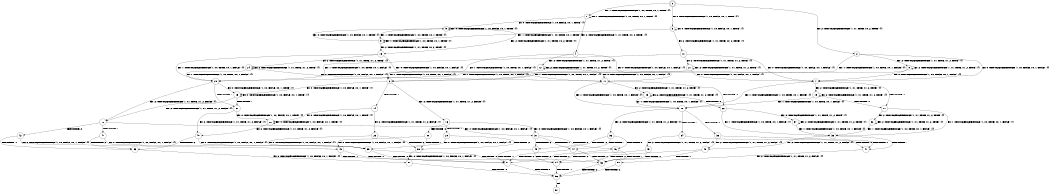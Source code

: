 digraph BCG {
size = "7, 10.5";
center = TRUE;
node [shape = circle];
0 [peripheries = 2];
0 -> 1 [label = "EX !1 !ATOMIC_EXCH_BRANCH (1, +0, TRUE, +0, 1, TRUE) !{}"];
0 -> 2 [label = "EX !2 !ATOMIC_EXCH_BRANCH (1, +1, TRUE, +0, 2, TRUE) !{}"];
0 -> 3 [label = "EX !0 !ATOMIC_EXCH_BRANCH (1, +0, FALSE, +0, 1, TRUE) !{}"];
1 -> 4 [label = "EX !2 !ATOMIC_EXCH_BRANCH (1, +1, TRUE, +0, 2, TRUE) !{}"];
1 -> 5 [label = "EX !0 !ATOMIC_EXCH_BRANCH (1, +0, FALSE, +0, 1, TRUE) !{}"];
1 -> 1 [label = "EX !1 !ATOMIC_EXCH_BRANCH (1, +0, TRUE, +0, 1, TRUE) !{}"];
2 -> 6 [label = "EX !1 !ATOMIC_EXCH_BRANCH (1, +0, TRUE, +0, 1, FALSE) !{}"];
2 -> 7 [label = "EX !0 !ATOMIC_EXCH_BRANCH (1, +0, FALSE, +0, 1, FALSE) !{}"];
2 -> 8 [label = "EX !2 !ATOMIC_EXCH_BRANCH (1, +1, TRUE, +1, 2, TRUE) !{}"];
3 -> 9 [label = "EX !1 !ATOMIC_EXCH_BRANCH (1, +0, TRUE, +0, 1, TRUE) !{}"];
3 -> 10 [label = "EX !2 !ATOMIC_EXCH_BRANCH (1, +1, TRUE, +0, 2, TRUE) !{}"];
3 -> 3 [label = "EX !0 !ATOMIC_EXCH_BRANCH (1, +0, FALSE, +0, 1, TRUE) !{}"];
4 -> 11 [label = "EX !0 !ATOMIC_EXCH_BRANCH (1, +0, FALSE, +0, 1, FALSE) !{}"];
4 -> 12 [label = "EX !2 !ATOMIC_EXCH_BRANCH (1, +1, TRUE, +1, 2, TRUE) !{}"];
4 -> 6 [label = "EX !1 !ATOMIC_EXCH_BRANCH (1, +0, TRUE, +0, 1, FALSE) !{}"];
5 -> 13 [label = "EX !2 !ATOMIC_EXCH_BRANCH (1, +1, TRUE, +0, 2, TRUE) !{}"];
5 -> 9 [label = "EX !1 !ATOMIC_EXCH_BRANCH (1, +0, TRUE, +0, 1, TRUE) !{}"];
5 -> 5 [label = "EX !0 !ATOMIC_EXCH_BRANCH (1, +0, FALSE, +0, 1, TRUE) !{}"];
6 -> 14 [label = "TERMINATE !1"];
6 -> 15 [label = "EX !0 !ATOMIC_EXCH_BRANCH (1, +0, FALSE, +0, 1, TRUE) !{}"];
6 -> 16 [label = "EX !2 !ATOMIC_EXCH_BRANCH (1, +1, TRUE, +1, 2, FALSE) !{}"];
7 -> 17 [label = "TERMINATE !0"];
7 -> 18 [label = "EX !1 !ATOMIC_EXCH_BRANCH (1, +0, TRUE, +0, 1, FALSE) !{}"];
7 -> 19 [label = "EX !2 !ATOMIC_EXCH_BRANCH (1, +1, TRUE, +1, 2, TRUE) !{}"];
8 -> 6 [label = "EX !1 !ATOMIC_EXCH_BRANCH (1, +0, TRUE, +0, 1, FALSE) !{}"];
8 -> 7 [label = "EX !0 !ATOMIC_EXCH_BRANCH (1, +0, FALSE, +0, 1, FALSE) !{}"];
8 -> 8 [label = "EX !2 !ATOMIC_EXCH_BRANCH (1, +1, TRUE, +1, 2, TRUE) !{}"];
9 -> 13 [label = "EX !2 !ATOMIC_EXCH_BRANCH (1, +1, TRUE, +0, 2, TRUE) !{}"];
9 -> 9 [label = "EX !1 !ATOMIC_EXCH_BRANCH (1, +0, TRUE, +0, 1, TRUE) !{}"];
9 -> 5 [label = "EX !0 !ATOMIC_EXCH_BRANCH (1, +0, FALSE, +0, 1, TRUE) !{}"];
10 -> 20 [label = "EX !1 !ATOMIC_EXCH_BRANCH (1, +0, TRUE, +0, 1, FALSE) !{}"];
10 -> 21 [label = "EX !2 !ATOMIC_EXCH_BRANCH (1, +1, TRUE, +1, 2, TRUE) !{}"];
10 -> 7 [label = "EX !0 !ATOMIC_EXCH_BRANCH (1, +0, FALSE, +0, 1, FALSE) !{}"];
11 -> 22 [label = "TERMINATE !0"];
11 -> 23 [label = "EX !2 !ATOMIC_EXCH_BRANCH (1, +1, TRUE, +1, 2, TRUE) !{}"];
11 -> 18 [label = "EX !1 !ATOMIC_EXCH_BRANCH (1, +0, TRUE, +0, 1, FALSE) !{}"];
12 -> 11 [label = "EX !0 !ATOMIC_EXCH_BRANCH (1, +0, FALSE, +0, 1, FALSE) !{}"];
12 -> 12 [label = "EX !2 !ATOMIC_EXCH_BRANCH (1, +1, TRUE, +1, 2, TRUE) !{}"];
12 -> 6 [label = "EX !1 !ATOMIC_EXCH_BRANCH (1, +0, TRUE, +0, 1, FALSE) !{}"];
13 -> 24 [label = "EX !2 !ATOMIC_EXCH_BRANCH (1, +1, TRUE, +1, 2, TRUE) !{}"];
13 -> 20 [label = "EX !1 !ATOMIC_EXCH_BRANCH (1, +0, TRUE, +0, 1, FALSE) !{}"];
13 -> 11 [label = "EX !0 !ATOMIC_EXCH_BRANCH (1, +0, FALSE, +0, 1, FALSE) !{}"];
14 -> 25 [label = "EX !2 !ATOMIC_EXCH_BRANCH (1, +1, TRUE, +1, 2, FALSE) !{}"];
14 -> 26 [label = "EX !0 !ATOMIC_EXCH_BRANCH (1, +0, FALSE, +0, 1, TRUE) !{}"];
15 -> 27 [label = "TERMINATE !1"];
15 -> 28 [label = "EX !2 !ATOMIC_EXCH_BRANCH (1, +1, TRUE, +1, 2, FALSE) !{}"];
15 -> 15 [label = "EX !0 !ATOMIC_EXCH_BRANCH (1, +0, FALSE, +0, 1, TRUE) !{}"];
16 -> 29 [label = "TERMINATE !1"];
16 -> 30 [label = "TERMINATE !2"];
16 -> 31 [label = "EX !0 !ATOMIC_EXCH_BRANCH (1, +0, FALSE, +0, 1, FALSE) !{}"];
17 -> 32 [label = "EX !2 !ATOMIC_EXCH_BRANCH (1, +1, TRUE, +1, 2, TRUE) !{}"];
17 -> 33 [label = "EX !1 !ATOMIC_EXCH_BRANCH (1, +0, TRUE, +0, 1, FALSE) !{}"];
18 -> 34 [label = "TERMINATE !1"];
18 -> 35 [label = "TERMINATE !0"];
18 -> 36 [label = "EX !2 !ATOMIC_EXCH_BRANCH (1, +1, TRUE, +1, 2, FALSE) !{}"];
19 -> 17 [label = "TERMINATE !0"];
19 -> 18 [label = "EX !1 !ATOMIC_EXCH_BRANCH (1, +0, TRUE, +0, 1, FALSE) !{}"];
19 -> 19 [label = "EX !2 !ATOMIC_EXCH_BRANCH (1, +1, TRUE, +1, 2, TRUE) !{}"];
20 -> 27 [label = "TERMINATE !1"];
20 -> 28 [label = "EX !2 !ATOMIC_EXCH_BRANCH (1, +1, TRUE, +1, 2, FALSE) !{}"];
20 -> 15 [label = "EX !0 !ATOMIC_EXCH_BRANCH (1, +0, FALSE, +0, 1, TRUE) !{}"];
21 -> 20 [label = "EX !1 !ATOMIC_EXCH_BRANCH (1, +0, TRUE, +0, 1, FALSE) !{}"];
21 -> 21 [label = "EX !2 !ATOMIC_EXCH_BRANCH (1, +1, TRUE, +1, 2, TRUE) !{}"];
21 -> 7 [label = "EX !0 !ATOMIC_EXCH_BRANCH (1, +0, FALSE, +0, 1, FALSE) !{}"];
22 -> 37 [label = "EX !2 !ATOMIC_EXCH_BRANCH (1, +1, TRUE, +1, 2, TRUE) !{}"];
22 -> 33 [label = "EX !1 !ATOMIC_EXCH_BRANCH (1, +0, TRUE, +0, 1, FALSE) !{}"];
23 -> 22 [label = "TERMINATE !0"];
23 -> 23 [label = "EX !2 !ATOMIC_EXCH_BRANCH (1, +1, TRUE, +1, 2, TRUE) !{}"];
23 -> 18 [label = "EX !1 !ATOMIC_EXCH_BRANCH (1, +0, TRUE, +0, 1, FALSE) !{}"];
24 -> 24 [label = "EX !2 !ATOMIC_EXCH_BRANCH (1, +1, TRUE, +1, 2, TRUE) !{}"];
24 -> 20 [label = "EX !1 !ATOMIC_EXCH_BRANCH (1, +0, TRUE, +0, 1, FALSE) !{}"];
24 -> 11 [label = "EX !0 !ATOMIC_EXCH_BRANCH (1, +0, FALSE, +0, 1, FALSE) !{}"];
25 -> 38 [label = "TERMINATE !2"];
25 -> 39 [label = "EX !0 !ATOMIC_EXCH_BRANCH (1, +0, FALSE, +0, 1, FALSE) !{}"];
26 -> 40 [label = "EX !2 !ATOMIC_EXCH_BRANCH (1, +1, TRUE, +1, 2, FALSE) !{}"];
26 -> 26 [label = "EX !0 !ATOMIC_EXCH_BRANCH (1, +0, FALSE, +0, 1, TRUE) !{}"];
27 -> 40 [label = "EX !2 !ATOMIC_EXCH_BRANCH (1, +1, TRUE, +1, 2, FALSE) !{}"];
27 -> 26 [label = "EX !0 !ATOMIC_EXCH_BRANCH (1, +0, FALSE, +0, 1, TRUE) !{}"];
28 -> 41 [label = "TERMINATE !1"];
28 -> 42 [label = "TERMINATE !2"];
28 -> 31 [label = "EX !0 !ATOMIC_EXCH_BRANCH (1, +0, FALSE, +0, 1, FALSE) !{}"];
29 -> 38 [label = "TERMINATE !2"];
29 -> 39 [label = "EX !0 !ATOMIC_EXCH_BRANCH (1, +0, FALSE, +0, 1, FALSE) !{}"];
30 -> 38 [label = "TERMINATE !1"];
30 -> 43 [label = "EX !0 !ATOMIC_EXCH_BRANCH (1, +0, FALSE, +0, 1, FALSE) !{}"];
31 -> 44 [label = "TERMINATE !1"];
31 -> 45 [label = "TERMINATE !2"];
31 -> 46 [label = "TERMINATE !0"];
32 -> 33 [label = "EX !1 !ATOMIC_EXCH_BRANCH (1, +0, TRUE, +0, 1, FALSE) !{}"];
32 -> 32 [label = "EX !2 !ATOMIC_EXCH_BRANCH (1, +1, TRUE, +1, 2, TRUE) !{}"];
33 -> 47 [label = "TERMINATE !1"];
33 -> 48 [label = "EX !2 !ATOMIC_EXCH_BRANCH (1, +1, TRUE, +1, 2, FALSE) !{}"];
34 -> 49 [label = "EX !2 !ATOMIC_EXCH_BRANCH (1, +1, TRUE, +1, 2, FALSE) !{}"];
34 -> 47 [label = "TERMINATE !0"];
35 -> 48 [label = "EX !2 !ATOMIC_EXCH_BRANCH (1, +1, TRUE, +1, 2, FALSE) !{}"];
35 -> 47 [label = "TERMINATE !1"];
36 -> 44 [label = "TERMINATE !1"];
36 -> 45 [label = "TERMINATE !2"];
36 -> 46 [label = "TERMINATE !0"];
37 -> 37 [label = "EX !2 !ATOMIC_EXCH_BRANCH (1, +1, TRUE, +1, 2, TRUE) !{}"];
37 -> 33 [label = "EX !1 !ATOMIC_EXCH_BRANCH (1, +0, TRUE, +0, 1, FALSE) !{}"];
38 -> 50 [label = "EX !0 !ATOMIC_EXCH_BRANCH (1, +0, FALSE, +0, 1, FALSE) !{}"];
39 -> 51 [label = "TERMINATE !2"];
39 -> 52 [label = "TERMINATE !0"];
40 -> 53 [label = "TERMINATE !2"];
40 -> 39 [label = "EX !0 !ATOMIC_EXCH_BRANCH (1, +0, FALSE, +0, 1, FALSE) !{}"];
41 -> 39 [label = "EX !0 !ATOMIC_EXCH_BRANCH (1, +0, FALSE, +0, 1, FALSE) !{}"];
41 -> 53 [label = "TERMINATE !2"];
42 -> 43 [label = "EX !0 !ATOMIC_EXCH_BRANCH (1, +0, FALSE, +0, 1, FALSE) !{}"];
42 -> 53 [label = "TERMINATE !1"];
43 -> 51 [label = "TERMINATE !1"];
43 -> 54 [label = "TERMINATE !0"];
44 -> 51 [label = "TERMINATE !2"];
44 -> 52 [label = "TERMINATE !0"];
45 -> 51 [label = "TERMINATE !1"];
45 -> 54 [label = "TERMINATE !0"];
46 -> 52 [label = "TERMINATE !1"];
46 -> 54 [label = "TERMINATE !2"];
47 -> 55 [label = "EX !2 !ATOMIC_EXCH_BRANCH (1, +1, TRUE, +1, 2, FALSE) !{}"];
48 -> 52 [label = "TERMINATE !1"];
48 -> 54 [label = "TERMINATE !2"];
49 -> 51 [label = "TERMINATE !2"];
49 -> 52 [label = "TERMINATE !0"];
50 -> 56 [label = "TERMINATE !0"];
51 -> 56 [label = "TERMINATE !0"];
52 -> 56 [label = "TERMINATE !2"];
53 -> 50 [label = "EX !0 !ATOMIC_EXCH_BRANCH (1, +0, FALSE, +0, 1, FALSE) !{}"];
54 -> 56 [label = "TERMINATE !1"];
55 -> 56 [label = "TERMINATE !2"];
56 -> 57 [label = "exit"];
}
